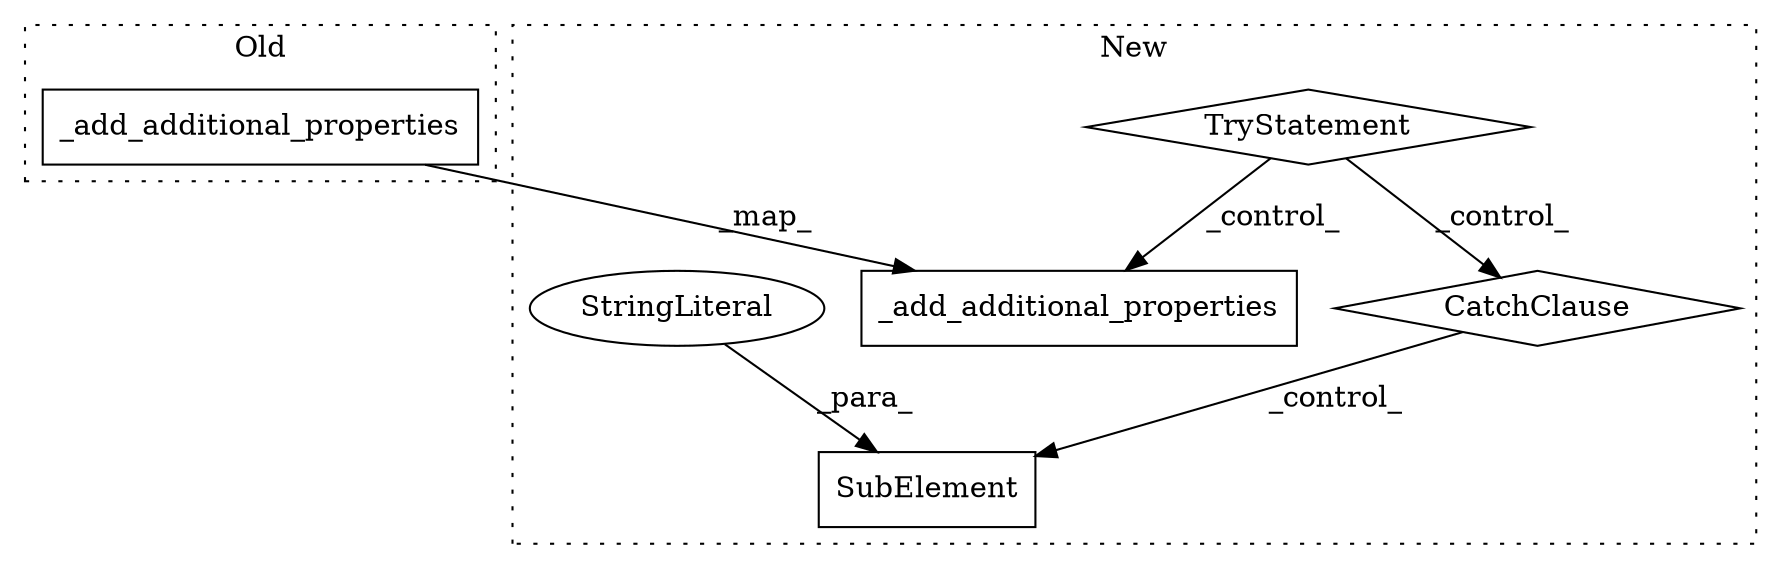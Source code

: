 digraph G {
subgraph cluster0 {
1 [label="_add_additional_properties" a="32" s="2225,2303" l="27,1" shape="box"];
label = "Old";
style="dotted";
}
subgraph cluster1 {
2 [label="_add_additional_properties" a="32" s="2237,2317" l="27,1" shape="box"];
3 [label="TryStatement" a="54" s="2220" l="4" shape="diamond"];
4 [label="SubElement" a="32" s="2374,2420" l="11,1" shape="box"];
5 [label="CatchClause" a="12" s="2327,2358" l="11,2" shape="diamond"];
6 [label="StringLiteral" a="45" s="2398" l="22" shape="ellipse"];
label = "New";
style="dotted";
}
1 -> 2 [label="_map_"];
3 -> 2 [label="_control_"];
3 -> 5 [label="_control_"];
5 -> 4 [label="_control_"];
6 -> 4 [label="_para_"];
}